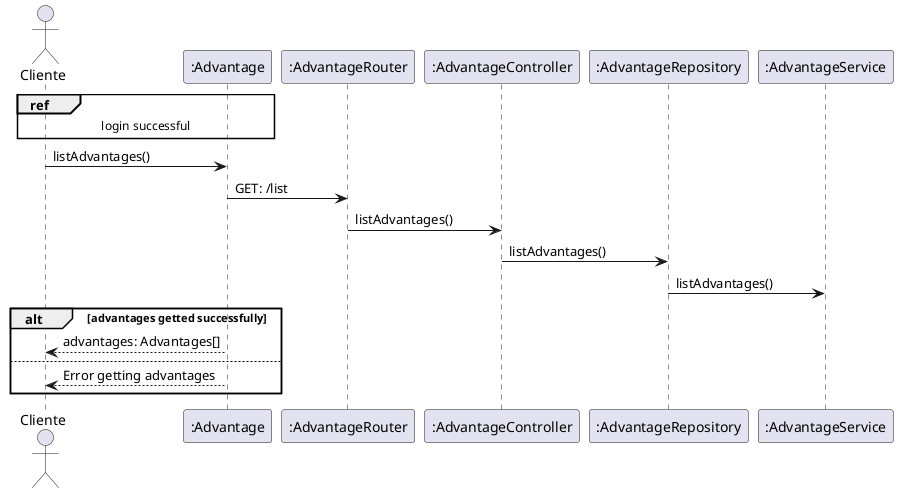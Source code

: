 @startuml

actor "Cliente" as cliente
participant ":Advantage" as ad
participant ":AdvantageRouter" as adRouter
participant ":AdvantageController" as adController
participant ":AdvantageRepository" as adRepository
participant ":AdvantageService" as adService

ref over cliente, ad: login successful

cliente -> ad : listAdvantages()
ad -> adRouter : GET: /list
adRouter -> adController : listAdvantages()
adController -> adRepository : listAdvantages()
adRepository -> adService : listAdvantages()
alt advantages getted successfully
    ad --> cliente : advantages: Advantages[]
else
    ad --> cliente : Error getting advantages
end
@enduml